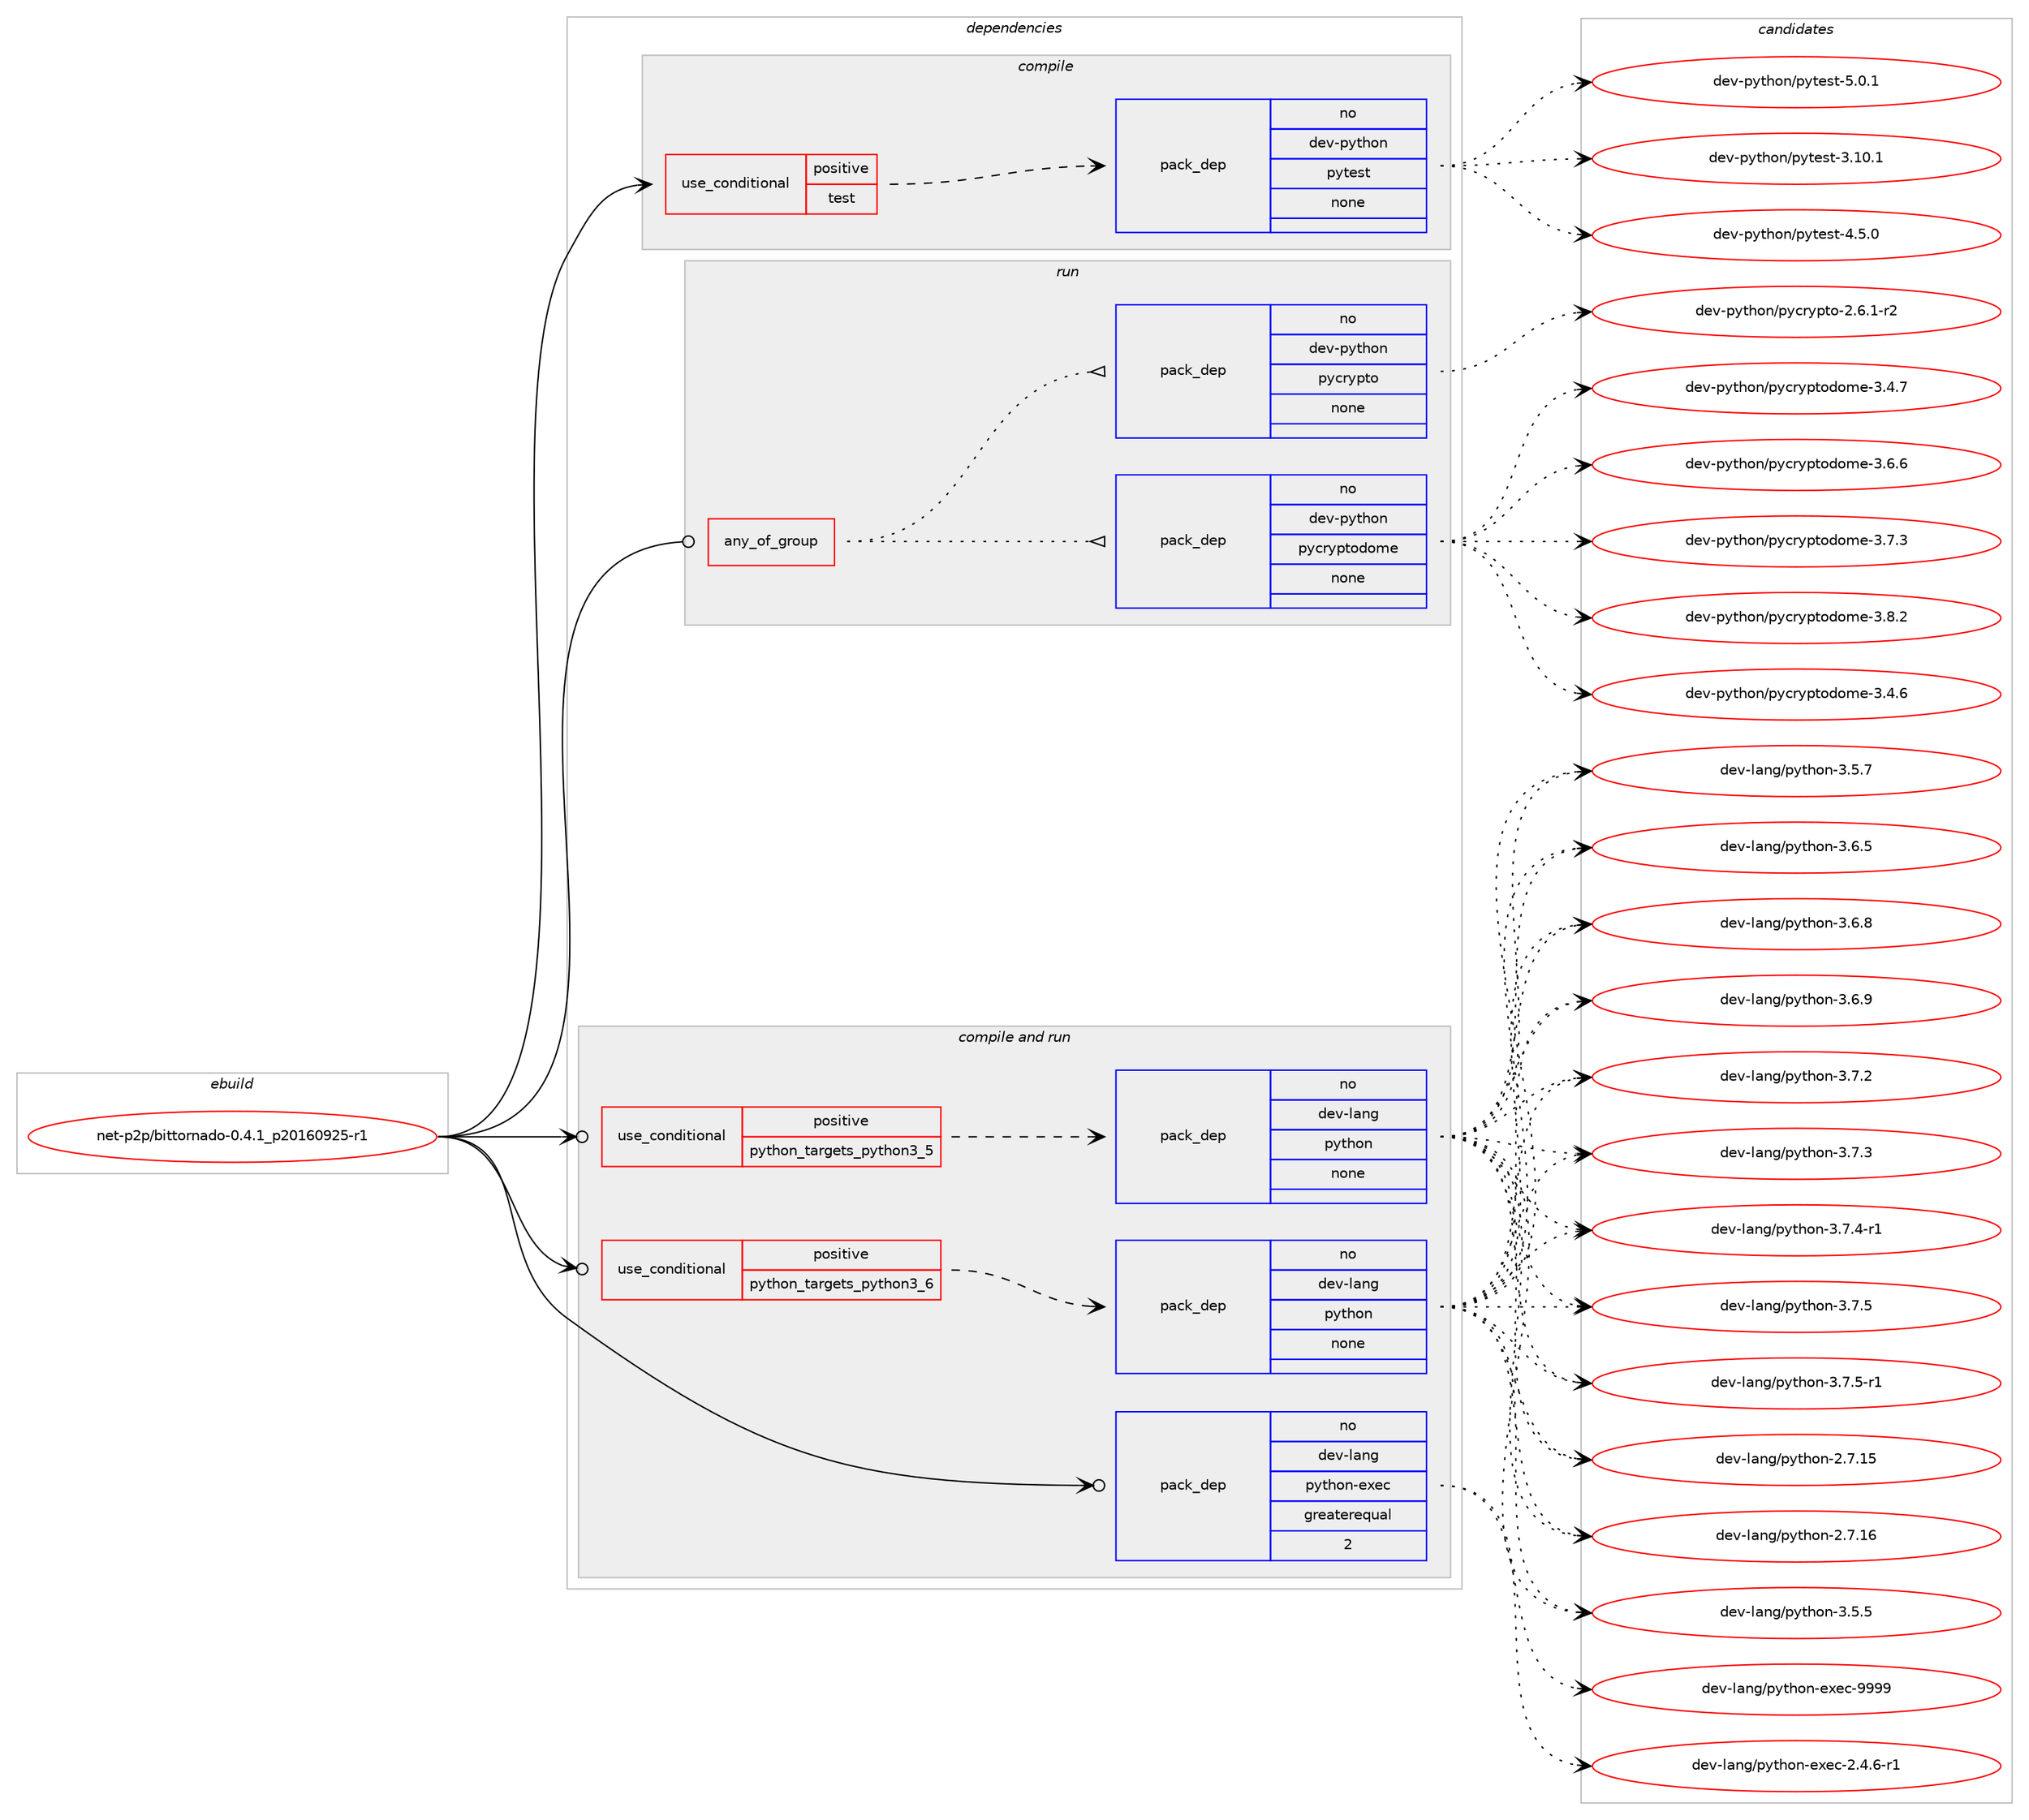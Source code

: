digraph prolog {

# *************
# Graph options
# *************

newrank=true;
concentrate=true;
compound=true;
graph [rankdir=LR,fontname=Helvetica,fontsize=10,ranksep=1.5];#, ranksep=2.5, nodesep=0.2];
edge  [arrowhead=vee];
node  [fontname=Helvetica,fontsize=10];

# **********
# The ebuild
# **********

subgraph cluster_leftcol {
color=gray;
rank=same;
label=<<i>ebuild</i>>;
id [label="net-p2p/bittornado-0.4.1_p20160925-r1", color=red, width=4, href="../net-p2p/bittornado-0.4.1_p20160925-r1.svg"];
}

# ****************
# The dependencies
# ****************

subgraph cluster_midcol {
color=gray;
label=<<i>dependencies</i>>;
subgraph cluster_compile {
fillcolor="#eeeeee";
style=filled;
label=<<i>compile</i>>;
subgraph cond204666 {
dependency839630 [label=<<TABLE BORDER="0" CELLBORDER="1" CELLSPACING="0" CELLPADDING="4"><TR><TD ROWSPAN="3" CELLPADDING="10">use_conditional</TD></TR><TR><TD>positive</TD></TR><TR><TD>test</TD></TR></TABLE>>, shape=none, color=red];
subgraph pack620153 {
dependency839631 [label=<<TABLE BORDER="0" CELLBORDER="1" CELLSPACING="0" CELLPADDING="4" WIDTH="220"><TR><TD ROWSPAN="6" CELLPADDING="30">pack_dep</TD></TR><TR><TD WIDTH="110">no</TD></TR><TR><TD>dev-python</TD></TR><TR><TD>pytest</TD></TR><TR><TD>none</TD></TR><TR><TD></TD></TR></TABLE>>, shape=none, color=blue];
}
dependency839630:e -> dependency839631:w [weight=20,style="dashed",arrowhead="vee"];
}
id:e -> dependency839630:w [weight=20,style="solid",arrowhead="vee"];
}
subgraph cluster_compileandrun {
fillcolor="#eeeeee";
style=filled;
label=<<i>compile and run</i>>;
subgraph cond204667 {
dependency839632 [label=<<TABLE BORDER="0" CELLBORDER="1" CELLSPACING="0" CELLPADDING="4"><TR><TD ROWSPAN="3" CELLPADDING="10">use_conditional</TD></TR><TR><TD>positive</TD></TR><TR><TD>python_targets_python3_5</TD></TR></TABLE>>, shape=none, color=red];
subgraph pack620154 {
dependency839633 [label=<<TABLE BORDER="0" CELLBORDER="1" CELLSPACING="0" CELLPADDING="4" WIDTH="220"><TR><TD ROWSPAN="6" CELLPADDING="30">pack_dep</TD></TR><TR><TD WIDTH="110">no</TD></TR><TR><TD>dev-lang</TD></TR><TR><TD>python</TD></TR><TR><TD>none</TD></TR><TR><TD></TD></TR></TABLE>>, shape=none, color=blue];
}
dependency839632:e -> dependency839633:w [weight=20,style="dashed",arrowhead="vee"];
}
id:e -> dependency839632:w [weight=20,style="solid",arrowhead="odotvee"];
subgraph cond204668 {
dependency839634 [label=<<TABLE BORDER="0" CELLBORDER="1" CELLSPACING="0" CELLPADDING="4"><TR><TD ROWSPAN="3" CELLPADDING="10">use_conditional</TD></TR><TR><TD>positive</TD></TR><TR><TD>python_targets_python3_6</TD></TR></TABLE>>, shape=none, color=red];
subgraph pack620155 {
dependency839635 [label=<<TABLE BORDER="0" CELLBORDER="1" CELLSPACING="0" CELLPADDING="4" WIDTH="220"><TR><TD ROWSPAN="6" CELLPADDING="30">pack_dep</TD></TR><TR><TD WIDTH="110">no</TD></TR><TR><TD>dev-lang</TD></TR><TR><TD>python</TD></TR><TR><TD>none</TD></TR><TR><TD></TD></TR></TABLE>>, shape=none, color=blue];
}
dependency839634:e -> dependency839635:w [weight=20,style="dashed",arrowhead="vee"];
}
id:e -> dependency839634:w [weight=20,style="solid",arrowhead="odotvee"];
subgraph pack620156 {
dependency839636 [label=<<TABLE BORDER="0" CELLBORDER="1" CELLSPACING="0" CELLPADDING="4" WIDTH="220"><TR><TD ROWSPAN="6" CELLPADDING="30">pack_dep</TD></TR><TR><TD WIDTH="110">no</TD></TR><TR><TD>dev-lang</TD></TR><TR><TD>python-exec</TD></TR><TR><TD>greaterequal</TD></TR><TR><TD>2</TD></TR></TABLE>>, shape=none, color=blue];
}
id:e -> dependency839636:w [weight=20,style="solid",arrowhead="odotvee"];
}
subgraph cluster_run {
fillcolor="#eeeeee";
style=filled;
label=<<i>run</i>>;
subgraph any14317 {
dependency839637 [label=<<TABLE BORDER="0" CELLBORDER="1" CELLSPACING="0" CELLPADDING="4"><TR><TD CELLPADDING="10">any_of_group</TD></TR></TABLE>>, shape=none, color=red];subgraph pack620157 {
dependency839638 [label=<<TABLE BORDER="0" CELLBORDER="1" CELLSPACING="0" CELLPADDING="4" WIDTH="220"><TR><TD ROWSPAN="6" CELLPADDING="30">pack_dep</TD></TR><TR><TD WIDTH="110">no</TD></TR><TR><TD>dev-python</TD></TR><TR><TD>pycryptodome</TD></TR><TR><TD>none</TD></TR><TR><TD></TD></TR></TABLE>>, shape=none, color=blue];
}
dependency839637:e -> dependency839638:w [weight=20,style="dotted",arrowhead="oinv"];
subgraph pack620158 {
dependency839639 [label=<<TABLE BORDER="0" CELLBORDER="1" CELLSPACING="0" CELLPADDING="4" WIDTH="220"><TR><TD ROWSPAN="6" CELLPADDING="30">pack_dep</TD></TR><TR><TD WIDTH="110">no</TD></TR><TR><TD>dev-python</TD></TR><TR><TD>pycrypto</TD></TR><TR><TD>none</TD></TR><TR><TD></TD></TR></TABLE>>, shape=none, color=blue];
}
dependency839637:e -> dependency839639:w [weight=20,style="dotted",arrowhead="oinv"];
}
id:e -> dependency839637:w [weight=20,style="solid",arrowhead="odot"];
}
}

# **************
# The candidates
# **************

subgraph cluster_choices {
rank=same;
color=gray;
label=<<i>candidates</i>>;

subgraph choice620153 {
color=black;
nodesep=1;
choice100101118451121211161041111104711212111610111511645514649484649 [label="dev-python/pytest-3.10.1", color=red, width=4,href="../dev-python/pytest-3.10.1.svg"];
choice1001011184511212111610411111047112121116101115116455246534648 [label="dev-python/pytest-4.5.0", color=red, width=4,href="../dev-python/pytest-4.5.0.svg"];
choice1001011184511212111610411111047112121116101115116455346484649 [label="dev-python/pytest-5.0.1", color=red, width=4,href="../dev-python/pytest-5.0.1.svg"];
dependency839631:e -> choice100101118451121211161041111104711212111610111511645514649484649:w [style=dotted,weight="100"];
dependency839631:e -> choice1001011184511212111610411111047112121116101115116455246534648:w [style=dotted,weight="100"];
dependency839631:e -> choice1001011184511212111610411111047112121116101115116455346484649:w [style=dotted,weight="100"];
}
subgraph choice620154 {
color=black;
nodesep=1;
choice10010111845108971101034711212111610411111045504655464953 [label="dev-lang/python-2.7.15", color=red, width=4,href="../dev-lang/python-2.7.15.svg"];
choice10010111845108971101034711212111610411111045504655464954 [label="dev-lang/python-2.7.16", color=red, width=4,href="../dev-lang/python-2.7.16.svg"];
choice100101118451089711010347112121116104111110455146534653 [label="dev-lang/python-3.5.5", color=red, width=4,href="../dev-lang/python-3.5.5.svg"];
choice100101118451089711010347112121116104111110455146534655 [label="dev-lang/python-3.5.7", color=red, width=4,href="../dev-lang/python-3.5.7.svg"];
choice100101118451089711010347112121116104111110455146544653 [label="dev-lang/python-3.6.5", color=red, width=4,href="../dev-lang/python-3.6.5.svg"];
choice100101118451089711010347112121116104111110455146544656 [label="dev-lang/python-3.6.8", color=red, width=4,href="../dev-lang/python-3.6.8.svg"];
choice100101118451089711010347112121116104111110455146544657 [label="dev-lang/python-3.6.9", color=red, width=4,href="../dev-lang/python-3.6.9.svg"];
choice100101118451089711010347112121116104111110455146554650 [label="dev-lang/python-3.7.2", color=red, width=4,href="../dev-lang/python-3.7.2.svg"];
choice100101118451089711010347112121116104111110455146554651 [label="dev-lang/python-3.7.3", color=red, width=4,href="../dev-lang/python-3.7.3.svg"];
choice1001011184510897110103471121211161041111104551465546524511449 [label="dev-lang/python-3.7.4-r1", color=red, width=4,href="../dev-lang/python-3.7.4-r1.svg"];
choice100101118451089711010347112121116104111110455146554653 [label="dev-lang/python-3.7.5", color=red, width=4,href="../dev-lang/python-3.7.5.svg"];
choice1001011184510897110103471121211161041111104551465546534511449 [label="dev-lang/python-3.7.5-r1", color=red, width=4,href="../dev-lang/python-3.7.5-r1.svg"];
dependency839633:e -> choice10010111845108971101034711212111610411111045504655464953:w [style=dotted,weight="100"];
dependency839633:e -> choice10010111845108971101034711212111610411111045504655464954:w [style=dotted,weight="100"];
dependency839633:e -> choice100101118451089711010347112121116104111110455146534653:w [style=dotted,weight="100"];
dependency839633:e -> choice100101118451089711010347112121116104111110455146534655:w [style=dotted,weight="100"];
dependency839633:e -> choice100101118451089711010347112121116104111110455146544653:w [style=dotted,weight="100"];
dependency839633:e -> choice100101118451089711010347112121116104111110455146544656:w [style=dotted,weight="100"];
dependency839633:e -> choice100101118451089711010347112121116104111110455146544657:w [style=dotted,weight="100"];
dependency839633:e -> choice100101118451089711010347112121116104111110455146554650:w [style=dotted,weight="100"];
dependency839633:e -> choice100101118451089711010347112121116104111110455146554651:w [style=dotted,weight="100"];
dependency839633:e -> choice1001011184510897110103471121211161041111104551465546524511449:w [style=dotted,weight="100"];
dependency839633:e -> choice100101118451089711010347112121116104111110455146554653:w [style=dotted,weight="100"];
dependency839633:e -> choice1001011184510897110103471121211161041111104551465546534511449:w [style=dotted,weight="100"];
}
subgraph choice620155 {
color=black;
nodesep=1;
choice10010111845108971101034711212111610411111045504655464953 [label="dev-lang/python-2.7.15", color=red, width=4,href="../dev-lang/python-2.7.15.svg"];
choice10010111845108971101034711212111610411111045504655464954 [label="dev-lang/python-2.7.16", color=red, width=4,href="../dev-lang/python-2.7.16.svg"];
choice100101118451089711010347112121116104111110455146534653 [label="dev-lang/python-3.5.5", color=red, width=4,href="../dev-lang/python-3.5.5.svg"];
choice100101118451089711010347112121116104111110455146534655 [label="dev-lang/python-3.5.7", color=red, width=4,href="../dev-lang/python-3.5.7.svg"];
choice100101118451089711010347112121116104111110455146544653 [label="dev-lang/python-3.6.5", color=red, width=4,href="../dev-lang/python-3.6.5.svg"];
choice100101118451089711010347112121116104111110455146544656 [label="dev-lang/python-3.6.8", color=red, width=4,href="../dev-lang/python-3.6.8.svg"];
choice100101118451089711010347112121116104111110455146544657 [label="dev-lang/python-3.6.9", color=red, width=4,href="../dev-lang/python-3.6.9.svg"];
choice100101118451089711010347112121116104111110455146554650 [label="dev-lang/python-3.7.2", color=red, width=4,href="../dev-lang/python-3.7.2.svg"];
choice100101118451089711010347112121116104111110455146554651 [label="dev-lang/python-3.7.3", color=red, width=4,href="../dev-lang/python-3.7.3.svg"];
choice1001011184510897110103471121211161041111104551465546524511449 [label="dev-lang/python-3.7.4-r1", color=red, width=4,href="../dev-lang/python-3.7.4-r1.svg"];
choice100101118451089711010347112121116104111110455146554653 [label="dev-lang/python-3.7.5", color=red, width=4,href="../dev-lang/python-3.7.5.svg"];
choice1001011184510897110103471121211161041111104551465546534511449 [label="dev-lang/python-3.7.5-r1", color=red, width=4,href="../dev-lang/python-3.7.5-r1.svg"];
dependency839635:e -> choice10010111845108971101034711212111610411111045504655464953:w [style=dotted,weight="100"];
dependency839635:e -> choice10010111845108971101034711212111610411111045504655464954:w [style=dotted,weight="100"];
dependency839635:e -> choice100101118451089711010347112121116104111110455146534653:w [style=dotted,weight="100"];
dependency839635:e -> choice100101118451089711010347112121116104111110455146534655:w [style=dotted,weight="100"];
dependency839635:e -> choice100101118451089711010347112121116104111110455146544653:w [style=dotted,weight="100"];
dependency839635:e -> choice100101118451089711010347112121116104111110455146544656:w [style=dotted,weight="100"];
dependency839635:e -> choice100101118451089711010347112121116104111110455146544657:w [style=dotted,weight="100"];
dependency839635:e -> choice100101118451089711010347112121116104111110455146554650:w [style=dotted,weight="100"];
dependency839635:e -> choice100101118451089711010347112121116104111110455146554651:w [style=dotted,weight="100"];
dependency839635:e -> choice1001011184510897110103471121211161041111104551465546524511449:w [style=dotted,weight="100"];
dependency839635:e -> choice100101118451089711010347112121116104111110455146554653:w [style=dotted,weight="100"];
dependency839635:e -> choice1001011184510897110103471121211161041111104551465546534511449:w [style=dotted,weight="100"];
}
subgraph choice620156 {
color=black;
nodesep=1;
choice10010111845108971101034711212111610411111045101120101994550465246544511449 [label="dev-lang/python-exec-2.4.6-r1", color=red, width=4,href="../dev-lang/python-exec-2.4.6-r1.svg"];
choice10010111845108971101034711212111610411111045101120101994557575757 [label="dev-lang/python-exec-9999", color=red, width=4,href="../dev-lang/python-exec-9999.svg"];
dependency839636:e -> choice10010111845108971101034711212111610411111045101120101994550465246544511449:w [style=dotted,weight="100"];
dependency839636:e -> choice10010111845108971101034711212111610411111045101120101994557575757:w [style=dotted,weight="100"];
}
subgraph choice620157 {
color=black;
nodesep=1;
choice100101118451121211161041111104711212199114121112116111100111109101455146524654 [label="dev-python/pycryptodome-3.4.6", color=red, width=4,href="../dev-python/pycryptodome-3.4.6.svg"];
choice100101118451121211161041111104711212199114121112116111100111109101455146524655 [label="dev-python/pycryptodome-3.4.7", color=red, width=4,href="../dev-python/pycryptodome-3.4.7.svg"];
choice100101118451121211161041111104711212199114121112116111100111109101455146544654 [label="dev-python/pycryptodome-3.6.6", color=red, width=4,href="../dev-python/pycryptodome-3.6.6.svg"];
choice100101118451121211161041111104711212199114121112116111100111109101455146554651 [label="dev-python/pycryptodome-3.7.3", color=red, width=4,href="../dev-python/pycryptodome-3.7.3.svg"];
choice100101118451121211161041111104711212199114121112116111100111109101455146564650 [label="dev-python/pycryptodome-3.8.2", color=red, width=4,href="../dev-python/pycryptodome-3.8.2.svg"];
dependency839638:e -> choice100101118451121211161041111104711212199114121112116111100111109101455146524654:w [style=dotted,weight="100"];
dependency839638:e -> choice100101118451121211161041111104711212199114121112116111100111109101455146524655:w [style=dotted,weight="100"];
dependency839638:e -> choice100101118451121211161041111104711212199114121112116111100111109101455146544654:w [style=dotted,weight="100"];
dependency839638:e -> choice100101118451121211161041111104711212199114121112116111100111109101455146554651:w [style=dotted,weight="100"];
dependency839638:e -> choice100101118451121211161041111104711212199114121112116111100111109101455146564650:w [style=dotted,weight="100"];
}
subgraph choice620158 {
color=black;
nodesep=1;
choice1001011184511212111610411111047112121991141211121161114550465446494511450 [label="dev-python/pycrypto-2.6.1-r2", color=red, width=4,href="../dev-python/pycrypto-2.6.1-r2.svg"];
dependency839639:e -> choice1001011184511212111610411111047112121991141211121161114550465446494511450:w [style=dotted,weight="100"];
}
}

}
